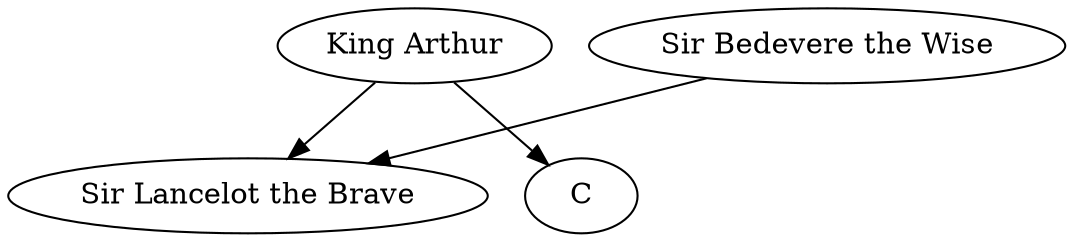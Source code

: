 // Rectangle
digraph {
	A [label="King Arthur"]
	B [label="Sir Bedevere the Wise"]
	L [label="Sir Lancelot the Brave"]
	A -> C
	A -> L
	B -> L [constraint=false]
}
